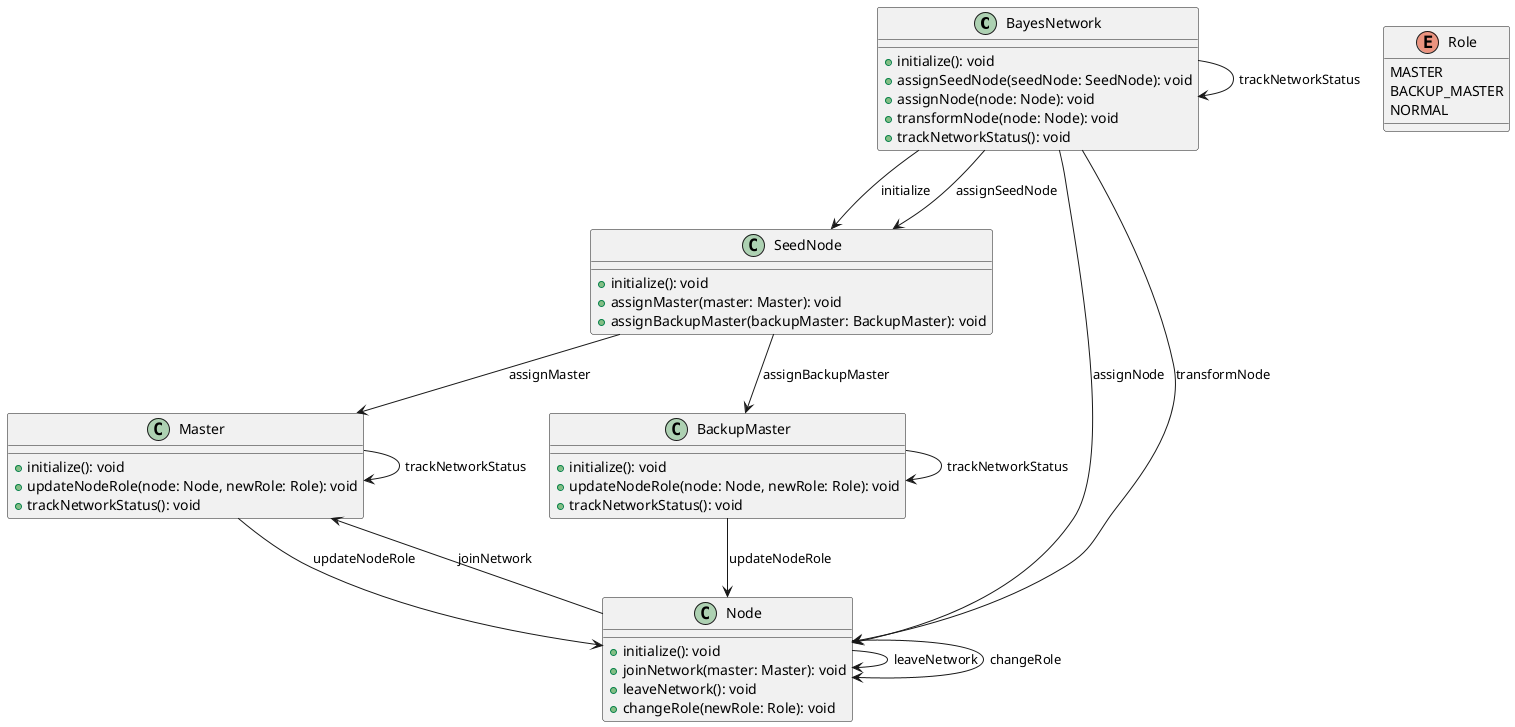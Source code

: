@startuml

class BayesNetwork {
  +initialize(): void
  +assignSeedNode(seedNode: SeedNode): void
  +assignNode(node: Node): void
  +transformNode(node: Node): void
  +trackNetworkStatus(): void
}

class SeedNode {
  +initialize(): void
  +assignMaster(master: Master): void
  +assignBackupMaster(backupMaster: BackupMaster): void
}

class Node {
  +initialize(): void
  +joinNetwork(master: Master): void
  +leaveNetwork(): void
  +changeRole(newRole: Role): void
}

class Master {
  +initialize(): void
  +updateNodeRole(node: Node, newRole: Role): void
  +trackNetworkStatus(): void
}

class BackupMaster {
  +initialize(): void
  +updateNodeRole(node: Node, newRole: Role): void
  +trackNetworkStatus(): void
}

enum Role {
  MASTER
  BACKUP_MASTER
  NORMAL
}

BayesNetwork --> SeedNode: initialize
BayesNetwork --> SeedNode: assignSeedNode
BayesNetwork --> Node: assignNode
BayesNetwork --> Node: transformNode
BayesNetwork --> BayesNetwork: trackNetworkStatus
SeedNode --> Master: assignMaster
SeedNode --> BackupMaster: assignBackupMaster
Node --> Master: joinNetwork
Node --> Node: leaveNetwork
Node --> Node: changeRole
Master --> Node: updateNodeRole
Master --> Master: trackNetworkStatus
BackupMaster --> Node: updateNodeRole
BackupMaster --> BackupMaster: trackNetworkStatus

@enduml
